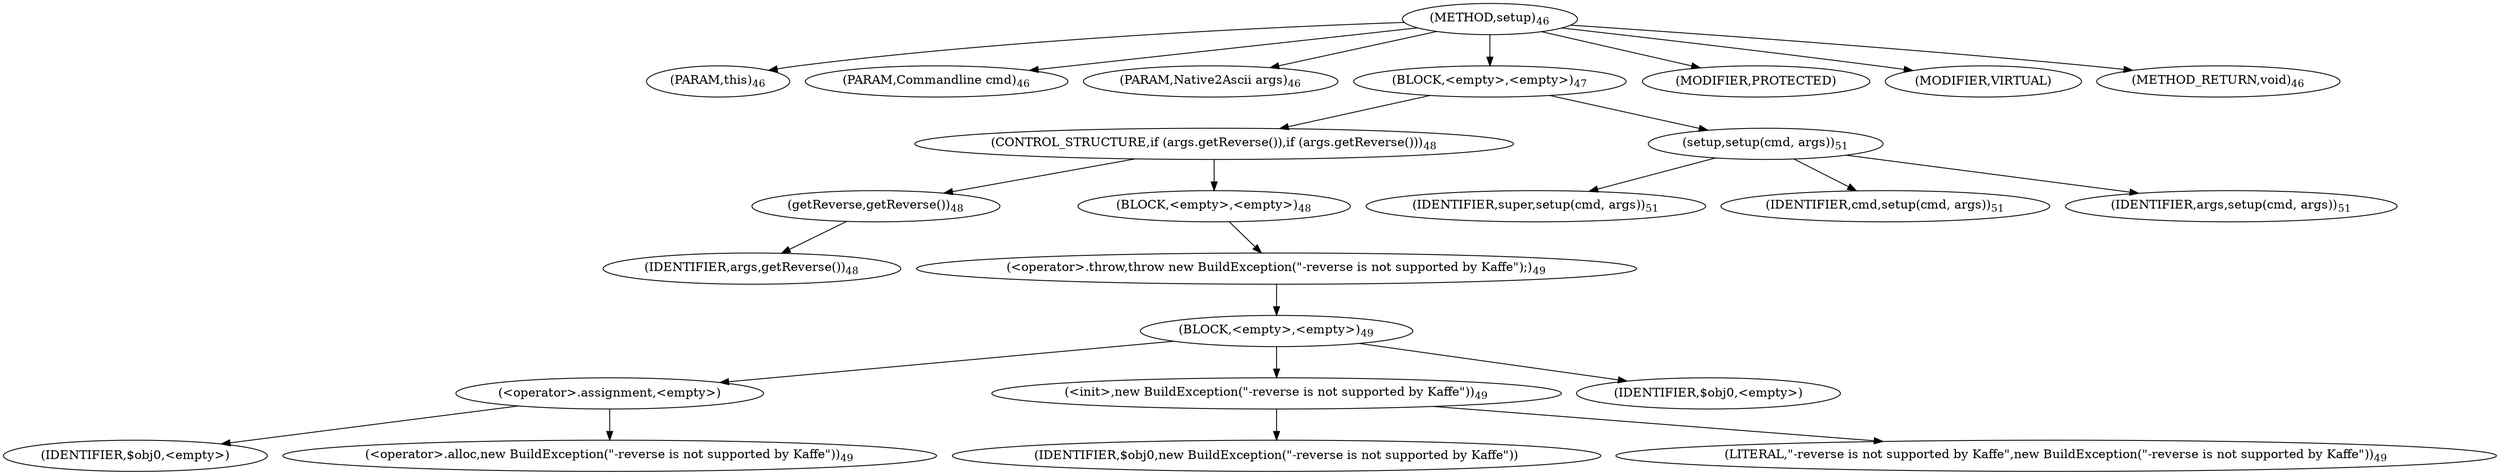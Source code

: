 digraph "setup" {  
"16" [label = <(METHOD,setup)<SUB>46</SUB>> ]
"17" [label = <(PARAM,this)<SUB>46</SUB>> ]
"18" [label = <(PARAM,Commandline cmd)<SUB>46</SUB>> ]
"19" [label = <(PARAM,Native2Ascii args)<SUB>46</SUB>> ]
"20" [label = <(BLOCK,&lt;empty&gt;,&lt;empty&gt;)<SUB>47</SUB>> ]
"21" [label = <(CONTROL_STRUCTURE,if (args.getReverse()),if (args.getReverse()))<SUB>48</SUB>> ]
"22" [label = <(getReverse,getReverse())<SUB>48</SUB>> ]
"23" [label = <(IDENTIFIER,args,getReverse())<SUB>48</SUB>> ]
"24" [label = <(BLOCK,&lt;empty&gt;,&lt;empty&gt;)<SUB>48</SUB>> ]
"25" [label = <(&lt;operator&gt;.throw,throw new BuildException(&quot;-reverse is not supported by Kaffe&quot;);)<SUB>49</SUB>> ]
"26" [label = <(BLOCK,&lt;empty&gt;,&lt;empty&gt;)<SUB>49</SUB>> ]
"27" [label = <(&lt;operator&gt;.assignment,&lt;empty&gt;)> ]
"28" [label = <(IDENTIFIER,$obj0,&lt;empty&gt;)> ]
"29" [label = <(&lt;operator&gt;.alloc,new BuildException(&quot;-reverse is not supported by Kaffe&quot;))<SUB>49</SUB>> ]
"30" [label = <(&lt;init&gt;,new BuildException(&quot;-reverse is not supported by Kaffe&quot;))<SUB>49</SUB>> ]
"31" [label = <(IDENTIFIER,$obj0,new BuildException(&quot;-reverse is not supported by Kaffe&quot;))> ]
"32" [label = <(LITERAL,&quot;-reverse is not supported by Kaffe&quot;,new BuildException(&quot;-reverse is not supported by Kaffe&quot;))<SUB>49</SUB>> ]
"33" [label = <(IDENTIFIER,$obj0,&lt;empty&gt;)> ]
"34" [label = <(setup,setup(cmd, args))<SUB>51</SUB>> ]
"35" [label = <(IDENTIFIER,super,setup(cmd, args))<SUB>51</SUB>> ]
"36" [label = <(IDENTIFIER,cmd,setup(cmd, args))<SUB>51</SUB>> ]
"37" [label = <(IDENTIFIER,args,setup(cmd, args))<SUB>51</SUB>> ]
"38" [label = <(MODIFIER,PROTECTED)> ]
"39" [label = <(MODIFIER,VIRTUAL)> ]
"40" [label = <(METHOD_RETURN,void)<SUB>46</SUB>> ]
  "16" -> "17" 
  "16" -> "18" 
  "16" -> "19" 
  "16" -> "20" 
  "16" -> "38" 
  "16" -> "39" 
  "16" -> "40" 
  "20" -> "21" 
  "20" -> "34" 
  "21" -> "22" 
  "21" -> "24" 
  "22" -> "23" 
  "24" -> "25" 
  "25" -> "26" 
  "26" -> "27" 
  "26" -> "30" 
  "26" -> "33" 
  "27" -> "28" 
  "27" -> "29" 
  "30" -> "31" 
  "30" -> "32" 
  "34" -> "35" 
  "34" -> "36" 
  "34" -> "37" 
}

